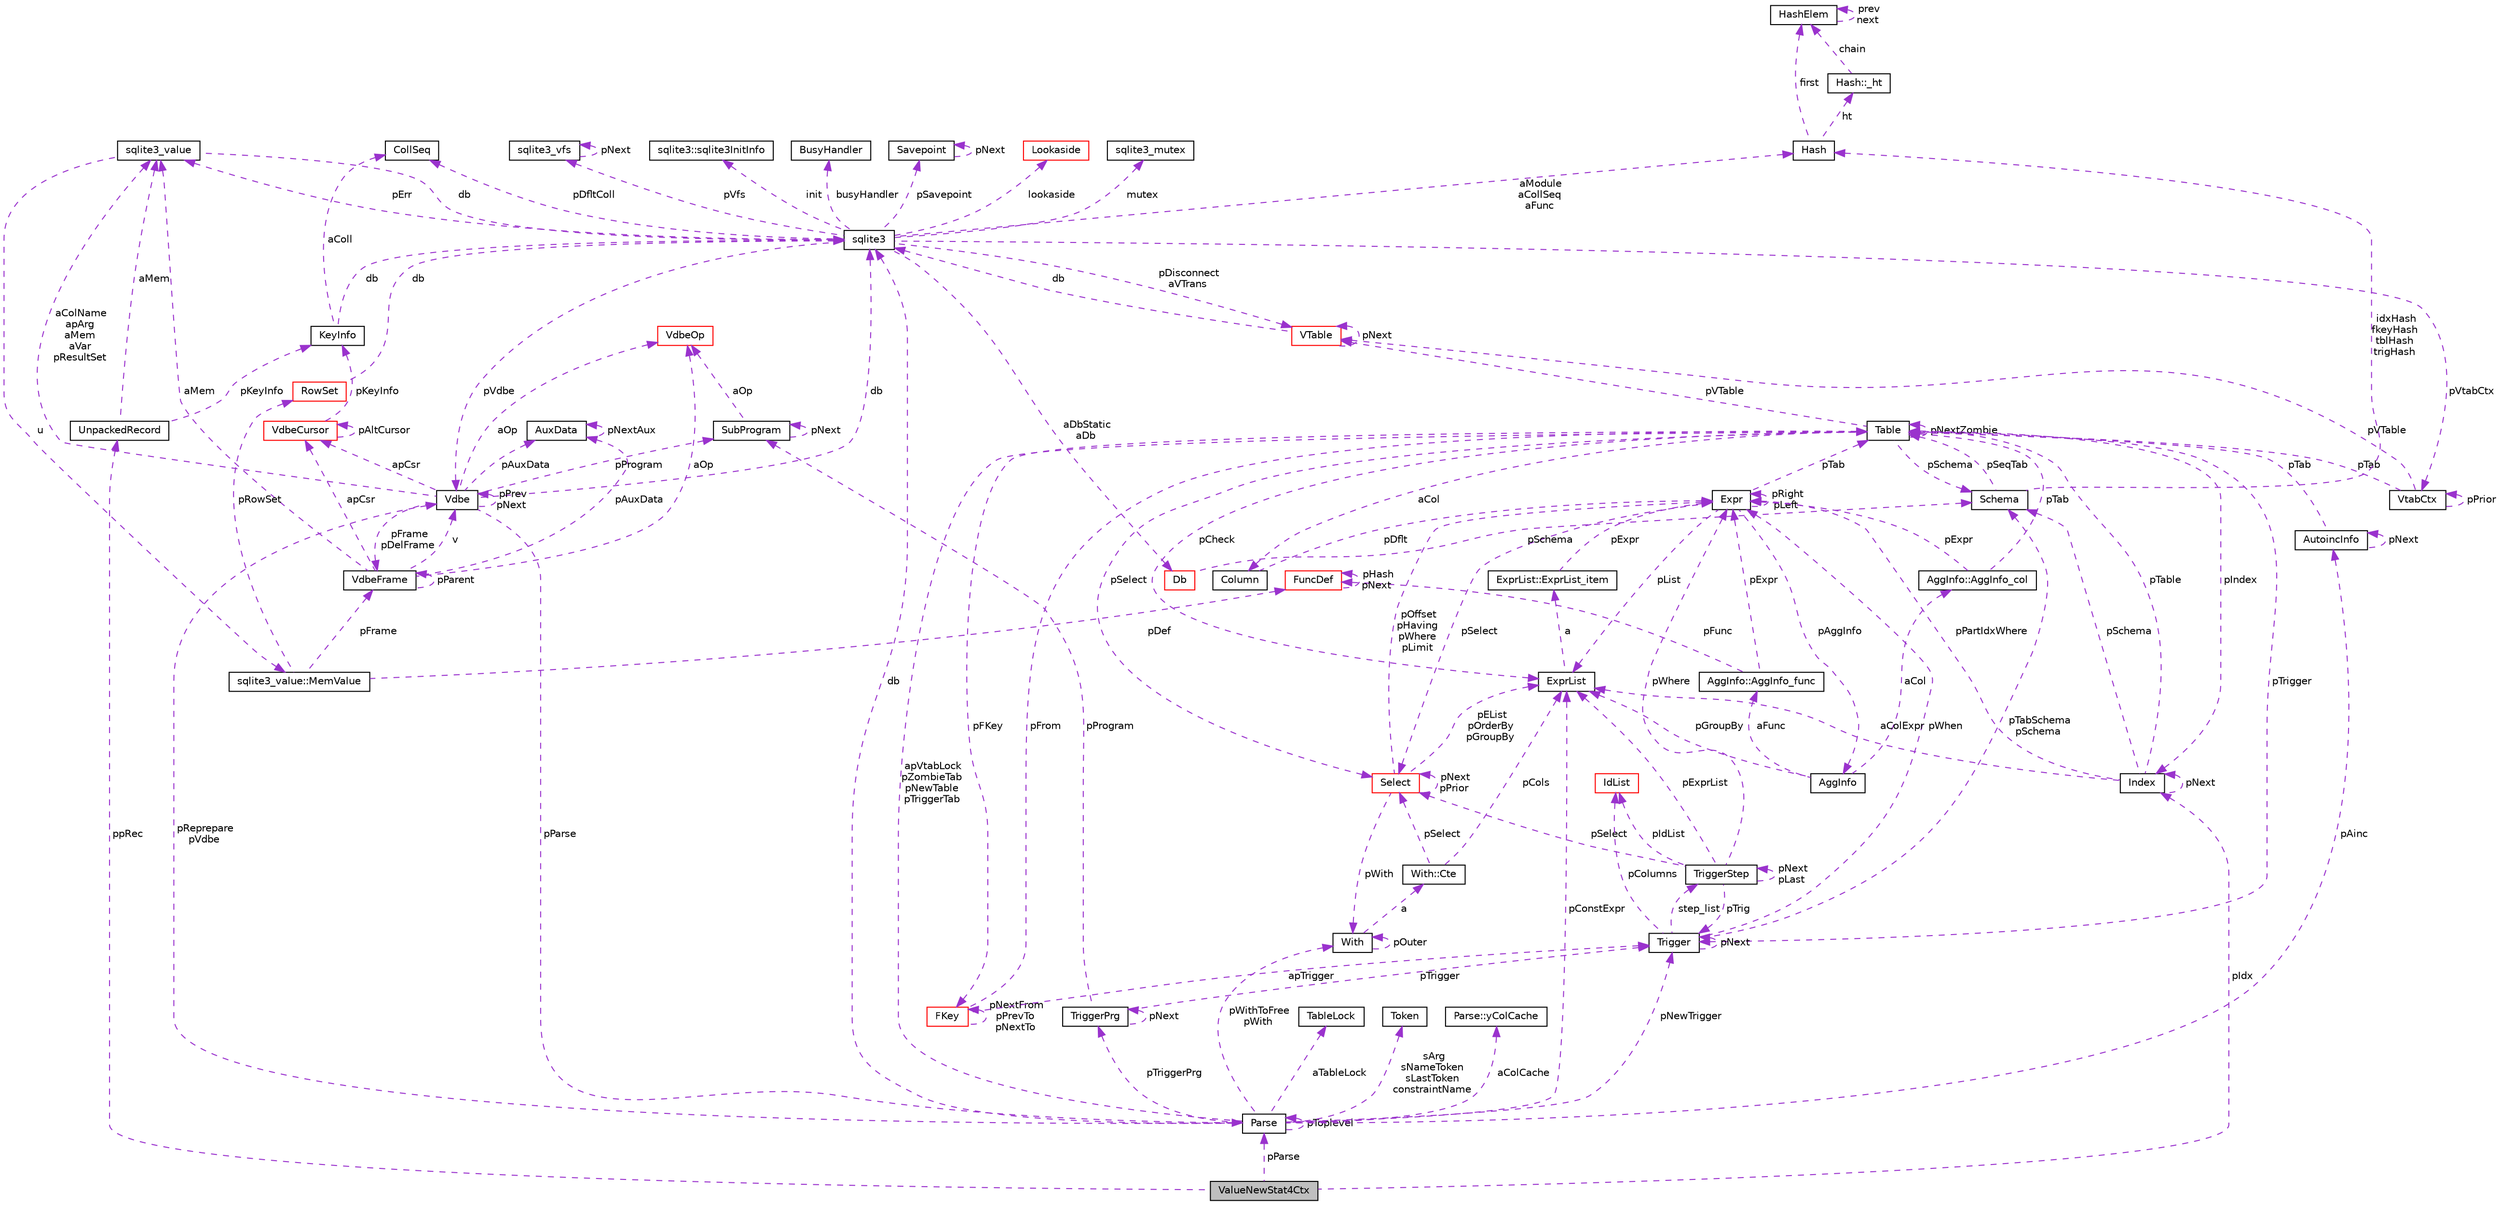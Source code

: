 digraph "ValueNewStat4Ctx"
{
  edge [fontname="Helvetica",fontsize="10",labelfontname="Helvetica",labelfontsize="10"];
  node [fontname="Helvetica",fontsize="10",shape=record];
  Node1 [label="ValueNewStat4Ctx",height=0.2,width=0.4,color="black", fillcolor="grey75", style="filled", fontcolor="black"];
  Node2 -> Node1 [dir="back",color="darkorchid3",fontsize="10",style="dashed",label=" ppRec" ,fontname="Helvetica"];
  Node2 [label="UnpackedRecord",height=0.2,width=0.4,color="black", fillcolor="white", style="filled",URL="$structUnpackedRecord.html"];
  Node3 -> Node2 [dir="back",color="darkorchid3",fontsize="10",style="dashed",label=" aMem" ,fontname="Helvetica"];
  Node3 [label="sqlite3_value",height=0.2,width=0.4,color="black", fillcolor="white", style="filled",URL="$structsqlite3__value.html"];
  Node4 -> Node3 [dir="back",color="darkorchid3",fontsize="10",style="dashed",label=" db" ,fontname="Helvetica"];
  Node4 [label="sqlite3",height=0.2,width=0.4,color="black", fillcolor="white", style="filled",URL="$structsqlite3.html"];
  Node5 -> Node4 [dir="back",color="darkorchid3",fontsize="10",style="dashed",label=" pVdbe" ,fontname="Helvetica"];
  Node5 [label="Vdbe",height=0.2,width=0.4,color="black", fillcolor="white", style="filled",URL="$structVdbe.html"];
  Node5 -> Node5 [dir="back",color="darkorchid3",fontsize="10",style="dashed",label=" pPrev\npNext" ,fontname="Helvetica"];
  Node4 -> Node5 [dir="back",color="darkorchid3",fontsize="10",style="dashed",label=" db" ,fontname="Helvetica"];
  Node3 -> Node5 [dir="back",color="darkorchid3",fontsize="10",style="dashed",label=" aColName\napArg\naMem\naVar\npResultSet" ,fontname="Helvetica"];
  Node6 -> Node5 [dir="back",color="darkorchid3",fontsize="10",style="dashed",label=" pFrame\npDelFrame" ,fontname="Helvetica"];
  Node6 [label="VdbeFrame",height=0.2,width=0.4,color="black", fillcolor="white", style="filled",URL="$structVdbeFrame.html"];
  Node5 -> Node6 [dir="back",color="darkorchid3",fontsize="10",style="dashed",label=" v" ,fontname="Helvetica"];
  Node3 -> Node6 [dir="back",color="darkorchid3",fontsize="10",style="dashed",label=" aMem" ,fontname="Helvetica"];
  Node6 -> Node6 [dir="back",color="darkorchid3",fontsize="10",style="dashed",label=" pParent" ,fontname="Helvetica"];
  Node7 -> Node6 [dir="back",color="darkorchid3",fontsize="10",style="dashed",label=" pAuxData" ,fontname="Helvetica"];
  Node7 [label="AuxData",height=0.2,width=0.4,color="black", fillcolor="white", style="filled",URL="$structAuxData.html"];
  Node7 -> Node7 [dir="back",color="darkorchid3",fontsize="10",style="dashed",label=" pNextAux" ,fontname="Helvetica"];
  Node8 -> Node6 [dir="back",color="darkorchid3",fontsize="10",style="dashed",label=" apCsr" ,fontname="Helvetica"];
  Node8 [label="VdbeCursor",height=0.2,width=0.4,color="red", fillcolor="white", style="filled",URL="$structVdbeCursor.html"];
  Node8 -> Node8 [dir="back",color="darkorchid3",fontsize="10",style="dashed",label=" pAltCursor" ,fontname="Helvetica"];
  Node9 -> Node8 [dir="back",color="darkorchid3",fontsize="10",style="dashed",label=" pKeyInfo" ,fontname="Helvetica"];
  Node9 [label="KeyInfo",height=0.2,width=0.4,color="black", fillcolor="white", style="filled",URL="$structKeyInfo.html"];
  Node4 -> Node9 [dir="back",color="darkorchid3",fontsize="10",style="dashed",label=" db" ,fontname="Helvetica"];
  Node10 -> Node9 [dir="back",color="darkorchid3",fontsize="10",style="dashed",label=" aColl" ,fontname="Helvetica"];
  Node10 [label="CollSeq",height=0.2,width=0.4,color="black", fillcolor="white", style="filled",URL="$structCollSeq.html"];
  Node11 -> Node6 [dir="back",color="darkorchid3",fontsize="10",style="dashed",label=" aOp" ,fontname="Helvetica"];
  Node11 [label="VdbeOp",height=0.2,width=0.4,color="red", fillcolor="white", style="filled",URL="$structVdbeOp.html"];
  Node7 -> Node5 [dir="back",color="darkorchid3",fontsize="10",style="dashed",label=" pAuxData" ,fontname="Helvetica"];
  Node12 -> Node5 [dir="back",color="darkorchid3",fontsize="10",style="dashed",label=" pProgram" ,fontname="Helvetica"];
  Node12 [label="SubProgram",height=0.2,width=0.4,color="black", fillcolor="white", style="filled",URL="$structSubProgram.html"];
  Node12 -> Node12 [dir="back",color="darkorchid3",fontsize="10",style="dashed",label=" pNext" ,fontname="Helvetica"];
  Node11 -> Node12 [dir="back",color="darkorchid3",fontsize="10",style="dashed",label=" aOp" ,fontname="Helvetica"];
  Node8 -> Node5 [dir="back",color="darkorchid3",fontsize="10",style="dashed",label=" apCsr" ,fontname="Helvetica"];
  Node13 -> Node5 [dir="back",color="darkorchid3",fontsize="10",style="dashed",label=" pParse" ,fontname="Helvetica"];
  Node13 [label="Parse",height=0.2,width=0.4,color="black", fillcolor="white", style="filled",URL="$structParse.html"];
  Node5 -> Node13 [dir="back",color="darkorchid3",fontsize="10",style="dashed",label=" pReprepare\npVdbe" ,fontname="Helvetica"];
  Node4 -> Node13 [dir="back",color="darkorchid3",fontsize="10",style="dashed",label=" db" ,fontname="Helvetica"];
  Node14 -> Node13 [dir="back",color="darkorchid3",fontsize="10",style="dashed",label=" aTableLock" ,fontname="Helvetica"];
  Node14 [label="TableLock",height=0.2,width=0.4,color="black", fillcolor="white", style="filled",URL="$structTableLock.html"];
  Node15 -> Node13 [dir="back",color="darkorchid3",fontsize="10",style="dashed",label=" sArg\nsNameToken\nsLastToken\nconstraintName" ,fontname="Helvetica"];
  Node15 [label="Token",height=0.2,width=0.4,color="black", fillcolor="white", style="filled",URL="$structToken.html"];
  Node16 -> Node13 [dir="back",color="darkorchid3",fontsize="10",style="dashed",label=" pWithToFree\npWith" ,fontname="Helvetica"];
  Node16 [label="With",height=0.2,width=0.4,color="black", fillcolor="white", style="filled",URL="$structWith.html"];
  Node17 -> Node16 [dir="back",color="darkorchid3",fontsize="10",style="dashed",label=" a" ,fontname="Helvetica"];
  Node17 [label="With::Cte",height=0.2,width=0.4,color="black", fillcolor="white", style="filled",URL="$structWith_1_1Cte.html"];
  Node18 -> Node17 [dir="back",color="darkorchid3",fontsize="10",style="dashed",label=" pSelect" ,fontname="Helvetica"];
  Node18 [label="Select",height=0.2,width=0.4,color="red", fillcolor="white", style="filled",URL="$structSelect.html"];
  Node19 -> Node18 [dir="back",color="darkorchid3",fontsize="10",style="dashed",label=" pOffset\npHaving\npWhere\npLimit" ,fontname="Helvetica"];
  Node19 [label="Expr",height=0.2,width=0.4,color="black", fillcolor="white", style="filled",URL="$structExpr.html"];
  Node20 -> Node19 [dir="back",color="darkorchid3",fontsize="10",style="dashed",label=" pAggInfo" ,fontname="Helvetica"];
  Node20 [label="AggInfo",height=0.2,width=0.4,color="black", fillcolor="white", style="filled",URL="$structAggInfo.html"];
  Node21 -> Node20 [dir="back",color="darkorchid3",fontsize="10",style="dashed",label=" aCol" ,fontname="Helvetica"];
  Node21 [label="AggInfo::AggInfo_col",height=0.2,width=0.4,color="black", fillcolor="white", style="filled",URL="$structAggInfo_1_1AggInfo__col.html"];
  Node19 -> Node21 [dir="back",color="darkorchid3",fontsize="10",style="dashed",label=" pExpr" ,fontname="Helvetica"];
  Node22 -> Node21 [dir="back",color="darkorchid3",fontsize="10",style="dashed",label=" pTab" ,fontname="Helvetica"];
  Node22 [label="Table",height=0.2,width=0.4,color="black", fillcolor="white", style="filled",URL="$structTable.html"];
  Node23 -> Node22 [dir="back",color="darkorchid3",fontsize="10",style="dashed",label=" pSchema" ,fontname="Helvetica"];
  Node23 [label="Schema",height=0.2,width=0.4,color="black", fillcolor="white", style="filled",URL="$structSchema.html"];
  Node22 -> Node23 [dir="back",color="darkorchid3",fontsize="10",style="dashed",label=" pSeqTab" ,fontname="Helvetica"];
  Node24 -> Node23 [dir="back",color="darkorchid3",fontsize="10",style="dashed",label=" idxHash\nfkeyHash\ntblHash\ntrigHash" ,fontname="Helvetica"];
  Node24 [label="Hash",height=0.2,width=0.4,color="black", fillcolor="white", style="filled",URL="$structHash.html"];
  Node25 -> Node24 [dir="back",color="darkorchid3",fontsize="10",style="dashed",label=" ht" ,fontname="Helvetica"];
  Node25 [label="Hash::_ht",height=0.2,width=0.4,color="black", fillcolor="white", style="filled",URL="$structHash_1_1__ht.html"];
  Node26 -> Node25 [dir="back",color="darkorchid3",fontsize="10",style="dashed",label=" chain" ,fontname="Helvetica"];
  Node26 [label="HashElem",height=0.2,width=0.4,color="black", fillcolor="white", style="filled",URL="$structHashElem.html"];
  Node26 -> Node26 [dir="back",color="darkorchid3",fontsize="10",style="dashed",label=" prev\nnext" ,fontname="Helvetica"];
  Node26 -> Node24 [dir="back",color="darkorchid3",fontsize="10",style="dashed",label=" first" ,fontname="Helvetica"];
  Node27 -> Node22 [dir="back",color="darkorchid3",fontsize="10",style="dashed",label=" aCol" ,fontname="Helvetica"];
  Node27 [label="Column",height=0.2,width=0.4,color="black", fillcolor="white", style="filled",URL="$structColumn.html"];
  Node19 -> Node27 [dir="back",color="darkorchid3",fontsize="10",style="dashed",label=" pDflt" ,fontname="Helvetica"];
  Node28 -> Node22 [dir="back",color="darkorchid3",fontsize="10",style="dashed",label=" pFKey" ,fontname="Helvetica"];
  Node28 [label="FKey",height=0.2,width=0.4,color="red", fillcolor="white", style="filled",URL="$structFKey.html"];
  Node28 -> Node28 [dir="back",color="darkorchid3",fontsize="10",style="dashed",label=" pNextFrom\npPrevTo\npNextTo" ,fontname="Helvetica"];
  Node22 -> Node28 [dir="back",color="darkorchid3",fontsize="10",style="dashed",label=" pFrom" ,fontname="Helvetica"];
  Node29 -> Node28 [dir="back",color="darkorchid3",fontsize="10",style="dashed",label=" apTrigger" ,fontname="Helvetica"];
  Node29 [label="Trigger",height=0.2,width=0.4,color="black", fillcolor="white", style="filled",URL="$structTrigger.html"];
  Node30 -> Node29 [dir="back",color="darkorchid3",fontsize="10",style="dashed",label=" step_list" ,fontname="Helvetica"];
  Node30 [label="TriggerStep",height=0.2,width=0.4,color="black", fillcolor="white", style="filled",URL="$structTriggerStep.html"];
  Node30 -> Node30 [dir="back",color="darkorchid3",fontsize="10",style="dashed",label=" pNext\npLast" ,fontname="Helvetica"];
  Node19 -> Node30 [dir="back",color="darkorchid3",fontsize="10",style="dashed",label=" pWhere" ,fontname="Helvetica"];
  Node31 -> Node30 [dir="back",color="darkorchid3",fontsize="10",style="dashed",label=" pIdList" ,fontname="Helvetica"];
  Node31 [label="IdList",height=0.2,width=0.4,color="red", fillcolor="white", style="filled",URL="$structIdList.html"];
  Node18 -> Node30 [dir="back",color="darkorchid3",fontsize="10",style="dashed",label=" pSelect" ,fontname="Helvetica"];
  Node29 -> Node30 [dir="back",color="darkorchid3",fontsize="10",style="dashed",label=" pTrig" ,fontname="Helvetica"];
  Node32 -> Node30 [dir="back",color="darkorchid3",fontsize="10",style="dashed",label=" pExprList" ,fontname="Helvetica"];
  Node32 [label="ExprList",height=0.2,width=0.4,color="black", fillcolor="white", style="filled",URL="$structExprList.html"];
  Node33 -> Node32 [dir="back",color="darkorchid3",fontsize="10",style="dashed",label=" a" ,fontname="Helvetica"];
  Node33 [label="ExprList::ExprList_item",height=0.2,width=0.4,color="black", fillcolor="white", style="filled",URL="$structExprList_1_1ExprList__item.html"];
  Node19 -> Node33 [dir="back",color="darkorchid3",fontsize="10",style="dashed",label=" pExpr" ,fontname="Helvetica"];
  Node23 -> Node29 [dir="back",color="darkorchid3",fontsize="10",style="dashed",label=" pTabSchema\npSchema" ,fontname="Helvetica"];
  Node19 -> Node29 [dir="back",color="darkorchid3",fontsize="10",style="dashed",label=" pWhen" ,fontname="Helvetica"];
  Node31 -> Node29 [dir="back",color="darkorchid3",fontsize="10",style="dashed",label=" pColumns" ,fontname="Helvetica"];
  Node29 -> Node29 [dir="back",color="darkorchid3",fontsize="10",style="dashed",label=" pNext" ,fontname="Helvetica"];
  Node34 -> Node22 [dir="back",color="darkorchid3",fontsize="10",style="dashed",label=" pVTable" ,fontname="Helvetica"];
  Node34 [label="VTable",height=0.2,width=0.4,color="red", fillcolor="white", style="filled",URL="$structVTable.html"];
  Node4 -> Node34 [dir="back",color="darkorchid3",fontsize="10",style="dashed",label=" db" ,fontname="Helvetica"];
  Node34 -> Node34 [dir="back",color="darkorchid3",fontsize="10",style="dashed",label=" pNext" ,fontname="Helvetica"];
  Node22 -> Node22 [dir="back",color="darkorchid3",fontsize="10",style="dashed",label=" pNextZombie" ,fontname="Helvetica"];
  Node29 -> Node22 [dir="back",color="darkorchid3",fontsize="10",style="dashed",label=" pTrigger" ,fontname="Helvetica"];
  Node18 -> Node22 [dir="back",color="darkorchid3",fontsize="10",style="dashed",label=" pSelect" ,fontname="Helvetica"];
  Node32 -> Node22 [dir="back",color="darkorchid3",fontsize="10",style="dashed",label=" pCheck" ,fontname="Helvetica"];
  Node35 -> Node22 [dir="back",color="darkorchid3",fontsize="10",style="dashed",label=" pIndex" ,fontname="Helvetica"];
  Node35 [label="Index",height=0.2,width=0.4,color="black", fillcolor="white", style="filled",URL="$structIndex.html"];
  Node23 -> Node35 [dir="back",color="darkorchid3",fontsize="10",style="dashed",label=" pSchema" ,fontname="Helvetica"];
  Node19 -> Node35 [dir="back",color="darkorchid3",fontsize="10",style="dashed",label=" pPartIdxWhere" ,fontname="Helvetica"];
  Node22 -> Node35 [dir="back",color="darkorchid3",fontsize="10",style="dashed",label=" pTable" ,fontname="Helvetica"];
  Node32 -> Node35 [dir="back",color="darkorchid3",fontsize="10",style="dashed",label=" aColExpr" ,fontname="Helvetica"];
  Node35 -> Node35 [dir="back",color="darkorchid3",fontsize="10",style="dashed",label=" pNext" ,fontname="Helvetica"];
  Node36 -> Node20 [dir="back",color="darkorchid3",fontsize="10",style="dashed",label=" aFunc" ,fontname="Helvetica"];
  Node36 [label="AggInfo::AggInfo_func",height=0.2,width=0.4,color="black", fillcolor="white", style="filled",URL="$structAggInfo_1_1AggInfo__func.html"];
  Node19 -> Node36 [dir="back",color="darkorchid3",fontsize="10",style="dashed",label=" pExpr" ,fontname="Helvetica"];
  Node37 -> Node36 [dir="back",color="darkorchid3",fontsize="10",style="dashed",label=" pFunc" ,fontname="Helvetica"];
  Node37 [label="FuncDef",height=0.2,width=0.4,color="red", fillcolor="white", style="filled",URL="$structFuncDef.html"];
  Node37 -> Node37 [dir="back",color="darkorchid3",fontsize="10",style="dashed",label=" pHash\npNext" ,fontname="Helvetica"];
  Node32 -> Node20 [dir="back",color="darkorchid3",fontsize="10",style="dashed",label=" pGroupBy" ,fontname="Helvetica"];
  Node19 -> Node19 [dir="back",color="darkorchid3",fontsize="10",style="dashed",label=" pRight\npLeft" ,fontname="Helvetica"];
  Node22 -> Node19 [dir="back",color="darkorchid3",fontsize="10",style="dashed",label=" pTab" ,fontname="Helvetica"];
  Node18 -> Node19 [dir="back",color="darkorchid3",fontsize="10",style="dashed",label=" pSelect" ,fontname="Helvetica"];
  Node32 -> Node19 [dir="back",color="darkorchid3",fontsize="10",style="dashed",label=" pList" ,fontname="Helvetica"];
  Node16 -> Node18 [dir="back",color="darkorchid3",fontsize="10",style="dashed",label=" pWith" ,fontname="Helvetica"];
  Node18 -> Node18 [dir="back",color="darkorchid3",fontsize="10",style="dashed",label=" pNext\npPrior" ,fontname="Helvetica"];
  Node32 -> Node18 [dir="back",color="darkorchid3",fontsize="10",style="dashed",label=" pEList\npOrderBy\npGroupBy" ,fontname="Helvetica"];
  Node32 -> Node17 [dir="back",color="darkorchid3",fontsize="10",style="dashed",label=" pCols" ,fontname="Helvetica"];
  Node16 -> Node16 [dir="back",color="darkorchid3",fontsize="10",style="dashed",label=" pOuter" ,fontname="Helvetica"];
  Node38 -> Node13 [dir="back",color="darkorchid3",fontsize="10",style="dashed",label=" aColCache" ,fontname="Helvetica"];
  Node38 [label="Parse::yColCache",height=0.2,width=0.4,color="black", fillcolor="white", style="filled",URL="$structParse_1_1yColCache.html"];
  Node22 -> Node13 [dir="back",color="darkorchid3",fontsize="10",style="dashed",label=" apVtabLock\npZombieTab\npNewTable\npTriggerTab" ,fontname="Helvetica"];
  Node29 -> Node13 [dir="back",color="darkorchid3",fontsize="10",style="dashed",label=" pNewTrigger" ,fontname="Helvetica"];
  Node39 -> Node13 [dir="back",color="darkorchid3",fontsize="10",style="dashed",label=" pTriggerPrg" ,fontname="Helvetica"];
  Node39 [label="TriggerPrg",height=0.2,width=0.4,color="black", fillcolor="white", style="filled",URL="$structTriggerPrg.html"];
  Node12 -> Node39 [dir="back",color="darkorchid3",fontsize="10",style="dashed",label=" pProgram" ,fontname="Helvetica"];
  Node29 -> Node39 [dir="back",color="darkorchid3",fontsize="10",style="dashed",label=" pTrigger" ,fontname="Helvetica"];
  Node39 -> Node39 [dir="back",color="darkorchid3",fontsize="10",style="dashed",label=" pNext" ,fontname="Helvetica"];
  Node40 -> Node13 [dir="back",color="darkorchid3",fontsize="10",style="dashed",label=" pAinc" ,fontname="Helvetica"];
  Node40 [label="AutoincInfo",height=0.2,width=0.4,color="black", fillcolor="white", style="filled",URL="$structAutoincInfo.html"];
  Node22 -> Node40 [dir="back",color="darkorchid3",fontsize="10",style="dashed",label=" pTab" ,fontname="Helvetica"];
  Node40 -> Node40 [dir="back",color="darkorchid3",fontsize="10",style="dashed",label=" pNext" ,fontname="Helvetica"];
  Node32 -> Node13 [dir="back",color="darkorchid3",fontsize="10",style="dashed",label=" pConstExpr" ,fontname="Helvetica"];
  Node13 -> Node13 [dir="back",color="darkorchid3",fontsize="10",style="dashed",label=" pToplevel" ,fontname="Helvetica"];
  Node11 -> Node5 [dir="back",color="darkorchid3",fontsize="10",style="dashed",label=" aOp" ,fontname="Helvetica"];
  Node41 -> Node4 [dir="back",color="darkorchid3",fontsize="10",style="dashed",label=" pSavepoint" ,fontname="Helvetica"];
  Node41 [label="Savepoint",height=0.2,width=0.4,color="black", fillcolor="white", style="filled",URL="$structSavepoint.html"];
  Node41 -> Node41 [dir="back",color="darkorchid3",fontsize="10",style="dashed",label=" pNext" ,fontname="Helvetica"];
  Node42 -> Node4 [dir="back",color="darkorchid3",fontsize="10",style="dashed",label=" lookaside" ,fontname="Helvetica"];
  Node42 [label="Lookaside",height=0.2,width=0.4,color="red", fillcolor="white", style="filled",URL="$structLookaside.html"];
  Node3 -> Node4 [dir="back",color="darkorchid3",fontsize="10",style="dashed",label=" pErr" ,fontname="Helvetica"];
  Node43 -> Node4 [dir="back",color="darkorchid3",fontsize="10",style="dashed",label=" mutex" ,fontname="Helvetica"];
  Node43 [label="sqlite3_mutex",height=0.2,width=0.4,color="black", fillcolor="white", style="filled",URL="$structsqlite3__mutex.html"];
  Node44 -> Node4 [dir="back",color="darkorchid3",fontsize="10",style="dashed",label=" pVfs" ,fontname="Helvetica"];
  Node44 [label="sqlite3_vfs",height=0.2,width=0.4,color="black", fillcolor="white", style="filled",URL="$structsqlite3__vfs.html"];
  Node44 -> Node44 [dir="back",color="darkorchid3",fontsize="10",style="dashed",label=" pNext" ,fontname="Helvetica"];
  Node45 -> Node4 [dir="back",color="darkorchid3",fontsize="10",style="dashed",label=" init" ,fontname="Helvetica"];
  Node45 [label="sqlite3::sqlite3InitInfo",height=0.2,width=0.4,color="black", fillcolor="white", style="filled",URL="$structsqlite3_1_1sqlite3InitInfo.html"];
  Node46 -> Node4 [dir="back",color="darkorchid3",fontsize="10",style="dashed",label=" busyHandler" ,fontname="Helvetica"];
  Node46 [label="BusyHandler",height=0.2,width=0.4,color="black", fillcolor="white", style="filled",URL="$structBusyHandler.html"];
  Node47 -> Node4 [dir="back",color="darkorchid3",fontsize="10",style="dashed",label=" pVtabCtx" ,fontname="Helvetica"];
  Node47 [label="VtabCtx",height=0.2,width=0.4,color="black", fillcolor="white", style="filled",URL="$structVtabCtx.html"];
  Node47 -> Node47 [dir="back",color="darkorchid3",fontsize="10",style="dashed",label=" pPrior" ,fontname="Helvetica"];
  Node34 -> Node47 [dir="back",color="darkorchid3",fontsize="10",style="dashed",label=" pVTable" ,fontname="Helvetica"];
  Node22 -> Node47 [dir="back",color="darkorchid3",fontsize="10",style="dashed",label=" pTab" ,fontname="Helvetica"];
  Node10 -> Node4 [dir="back",color="darkorchid3",fontsize="10",style="dashed",label=" pDfltColl" ,fontname="Helvetica"];
  Node34 -> Node4 [dir="back",color="darkorchid3",fontsize="10",style="dashed",label=" pDisconnect\naVTrans" ,fontname="Helvetica"];
  Node48 -> Node4 [dir="back",color="darkorchid3",fontsize="10",style="dashed",label=" aDbStatic\naDb" ,fontname="Helvetica"];
  Node48 [label="Db",height=0.2,width=0.4,color="red", fillcolor="white", style="filled",URL="$structDb.html"];
  Node23 -> Node48 [dir="back",color="darkorchid3",fontsize="10",style="dashed",label=" pSchema" ,fontname="Helvetica"];
  Node24 -> Node4 [dir="back",color="darkorchid3",fontsize="10",style="dashed",label=" aModule\naCollSeq\naFunc" ,fontname="Helvetica"];
  Node49 -> Node3 [dir="back",color="darkorchid3",fontsize="10",style="dashed",label=" u" ,fontname="Helvetica"];
  Node49 [label="sqlite3_value::MemValue",height=0.2,width=0.4,color="black", fillcolor="white", style="filled",URL="$unionsqlite3__value_1_1MemValue.html"];
  Node6 -> Node49 [dir="back",color="darkorchid3",fontsize="10",style="dashed",label=" pFrame" ,fontname="Helvetica"];
  Node50 -> Node49 [dir="back",color="darkorchid3",fontsize="10",style="dashed",label=" pRowSet" ,fontname="Helvetica"];
  Node50 [label="RowSet",height=0.2,width=0.4,color="red", fillcolor="white", style="filled",URL="$structRowSet.html"];
  Node4 -> Node50 [dir="back",color="darkorchid3",fontsize="10",style="dashed",label=" db" ,fontname="Helvetica"];
  Node37 -> Node49 [dir="back",color="darkorchid3",fontsize="10",style="dashed",label=" pDef" ,fontname="Helvetica"];
  Node9 -> Node2 [dir="back",color="darkorchid3",fontsize="10",style="dashed",label=" pKeyInfo" ,fontname="Helvetica"];
  Node35 -> Node1 [dir="back",color="darkorchid3",fontsize="10",style="dashed",label=" pIdx" ,fontname="Helvetica"];
  Node13 -> Node1 [dir="back",color="darkorchid3",fontsize="10",style="dashed",label=" pParse" ,fontname="Helvetica"];
}
